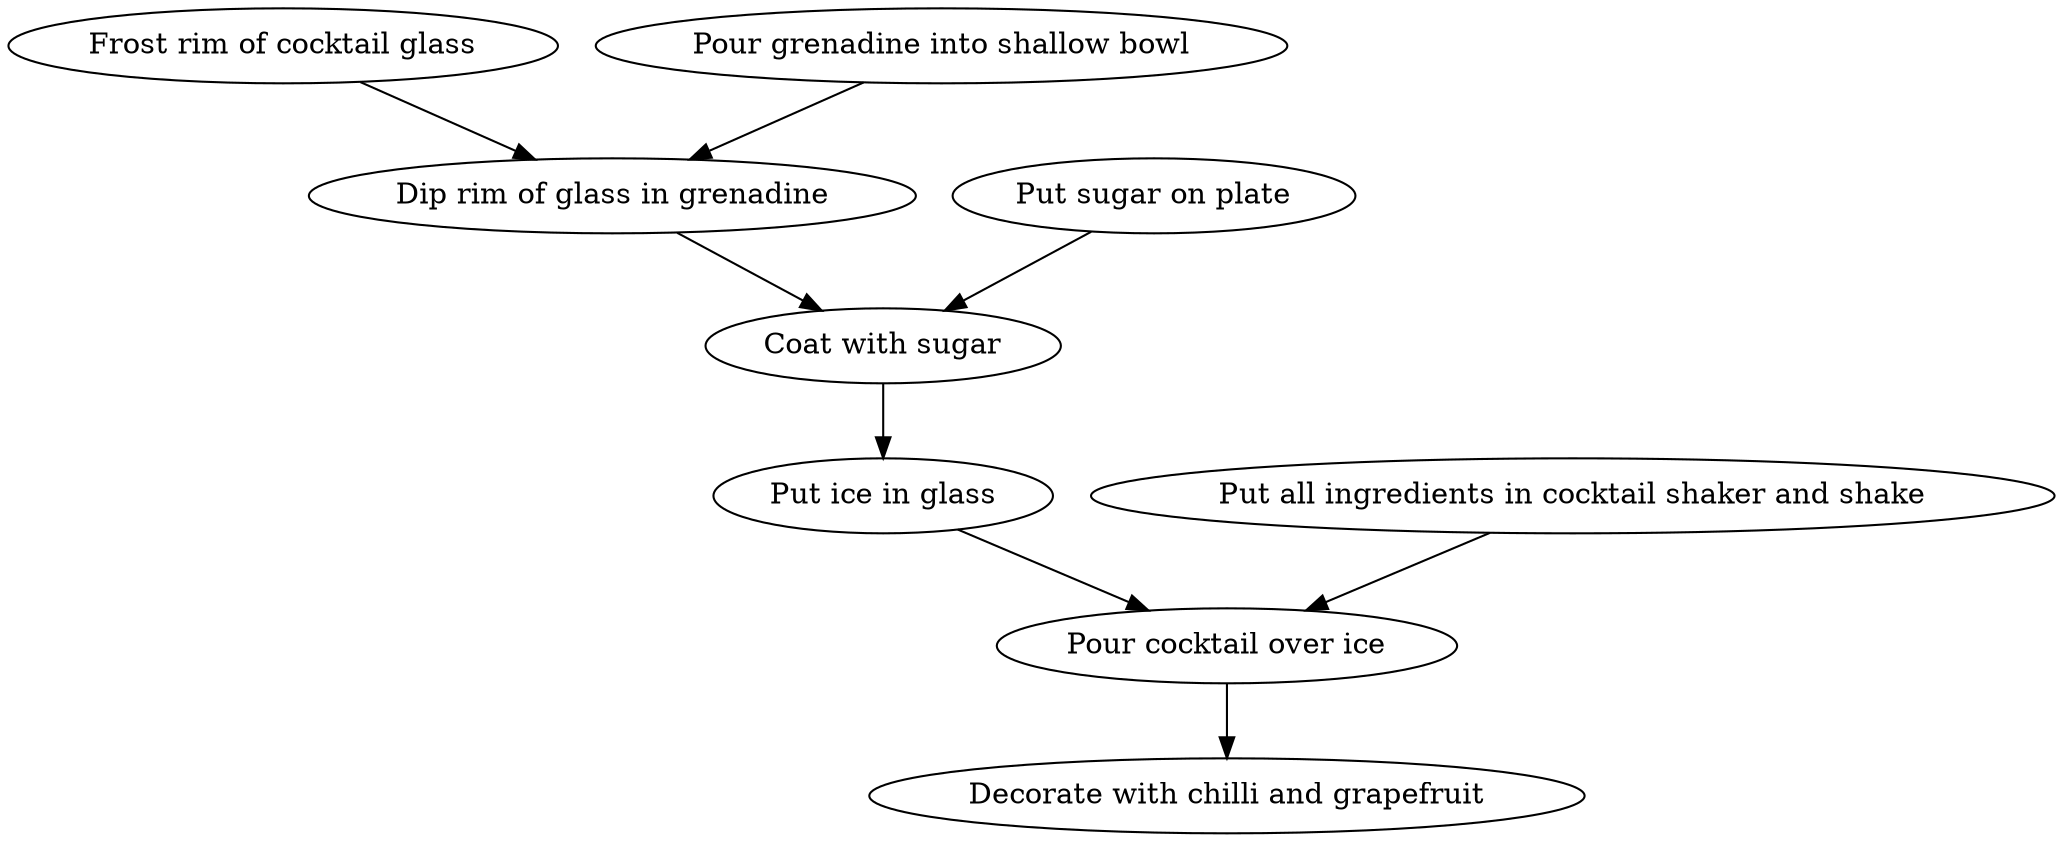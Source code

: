 digraph {
    0 [label="Frost rim of cocktail glass"];
    1 [label="Pour grenadine into shallow bowl"];
    2 [label="Put sugar on plate"];
    3 [label="Dip rim of glass in grenadine"];
    4 [label="Coat with sugar"];
    5 [label="Put all ingredients in cocktail shaker and shake"];
    6 [label="Put ice in glass"];
    7 [label="Pour cocktail over ice"];
    8 [label="Decorate with chilli and grapefruit"];
    0 -> 3;
    1 -> 3;
    2 -> 4;
    3 -> 4;
    4 -> 6;
    5 -> 7;
    6 -> 7;
    7 -> 8;
}